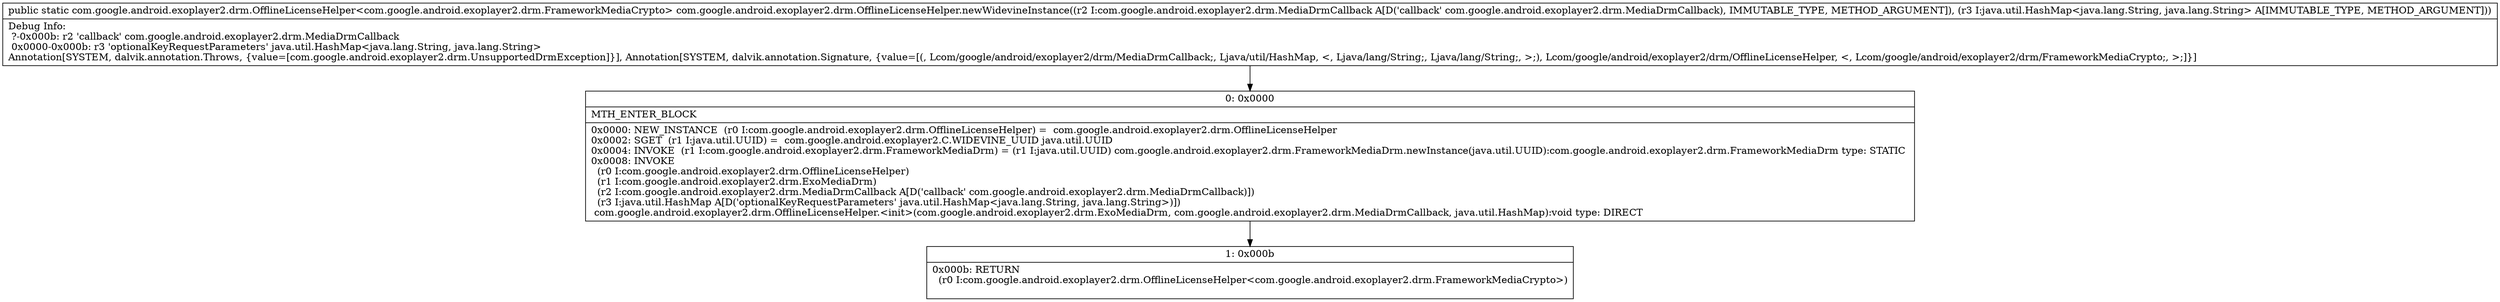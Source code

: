 digraph "CFG forcom.google.android.exoplayer2.drm.OfflineLicenseHelper.newWidevineInstance(Lcom\/google\/android\/exoplayer2\/drm\/MediaDrmCallback;Ljava\/util\/HashMap;)Lcom\/google\/android\/exoplayer2\/drm\/OfflineLicenseHelper;" {
Node_0 [shape=record,label="{0\:\ 0x0000|MTH_ENTER_BLOCK\l|0x0000: NEW_INSTANCE  (r0 I:com.google.android.exoplayer2.drm.OfflineLicenseHelper) =  com.google.android.exoplayer2.drm.OfflineLicenseHelper \l0x0002: SGET  (r1 I:java.util.UUID) =  com.google.android.exoplayer2.C.WIDEVINE_UUID java.util.UUID \l0x0004: INVOKE  (r1 I:com.google.android.exoplayer2.drm.FrameworkMediaDrm) = (r1 I:java.util.UUID) com.google.android.exoplayer2.drm.FrameworkMediaDrm.newInstance(java.util.UUID):com.google.android.exoplayer2.drm.FrameworkMediaDrm type: STATIC \l0x0008: INVOKE  \l  (r0 I:com.google.android.exoplayer2.drm.OfflineLicenseHelper)\l  (r1 I:com.google.android.exoplayer2.drm.ExoMediaDrm)\l  (r2 I:com.google.android.exoplayer2.drm.MediaDrmCallback A[D('callback' com.google.android.exoplayer2.drm.MediaDrmCallback)])\l  (r3 I:java.util.HashMap A[D('optionalKeyRequestParameters' java.util.HashMap\<java.lang.String, java.lang.String\>)])\l com.google.android.exoplayer2.drm.OfflineLicenseHelper.\<init\>(com.google.android.exoplayer2.drm.ExoMediaDrm, com.google.android.exoplayer2.drm.MediaDrmCallback, java.util.HashMap):void type: DIRECT \l}"];
Node_1 [shape=record,label="{1\:\ 0x000b|0x000b: RETURN  \l  (r0 I:com.google.android.exoplayer2.drm.OfflineLicenseHelper\<com.google.android.exoplayer2.drm.FrameworkMediaCrypto\>)\l \l}"];
MethodNode[shape=record,label="{public static com.google.android.exoplayer2.drm.OfflineLicenseHelper\<com.google.android.exoplayer2.drm.FrameworkMediaCrypto\> com.google.android.exoplayer2.drm.OfflineLicenseHelper.newWidevineInstance((r2 I:com.google.android.exoplayer2.drm.MediaDrmCallback A[D('callback' com.google.android.exoplayer2.drm.MediaDrmCallback), IMMUTABLE_TYPE, METHOD_ARGUMENT]), (r3 I:java.util.HashMap\<java.lang.String, java.lang.String\> A[IMMUTABLE_TYPE, METHOD_ARGUMENT]))  | Debug Info:\l  ?\-0x000b: r2 'callback' com.google.android.exoplayer2.drm.MediaDrmCallback\l  0x0000\-0x000b: r3 'optionalKeyRequestParameters' java.util.HashMap\<java.lang.String, java.lang.String\>\lAnnotation[SYSTEM, dalvik.annotation.Throws, \{value=[com.google.android.exoplayer2.drm.UnsupportedDrmException]\}], Annotation[SYSTEM, dalvik.annotation.Signature, \{value=[(, Lcom\/google\/android\/exoplayer2\/drm\/MediaDrmCallback;, Ljava\/util\/HashMap, \<, Ljava\/lang\/String;, Ljava\/lang\/String;, \>;), Lcom\/google\/android\/exoplayer2\/drm\/OfflineLicenseHelper, \<, Lcom\/google\/android\/exoplayer2\/drm\/FrameworkMediaCrypto;, \>;]\}]\l}"];
MethodNode -> Node_0;
Node_0 -> Node_1;
}

